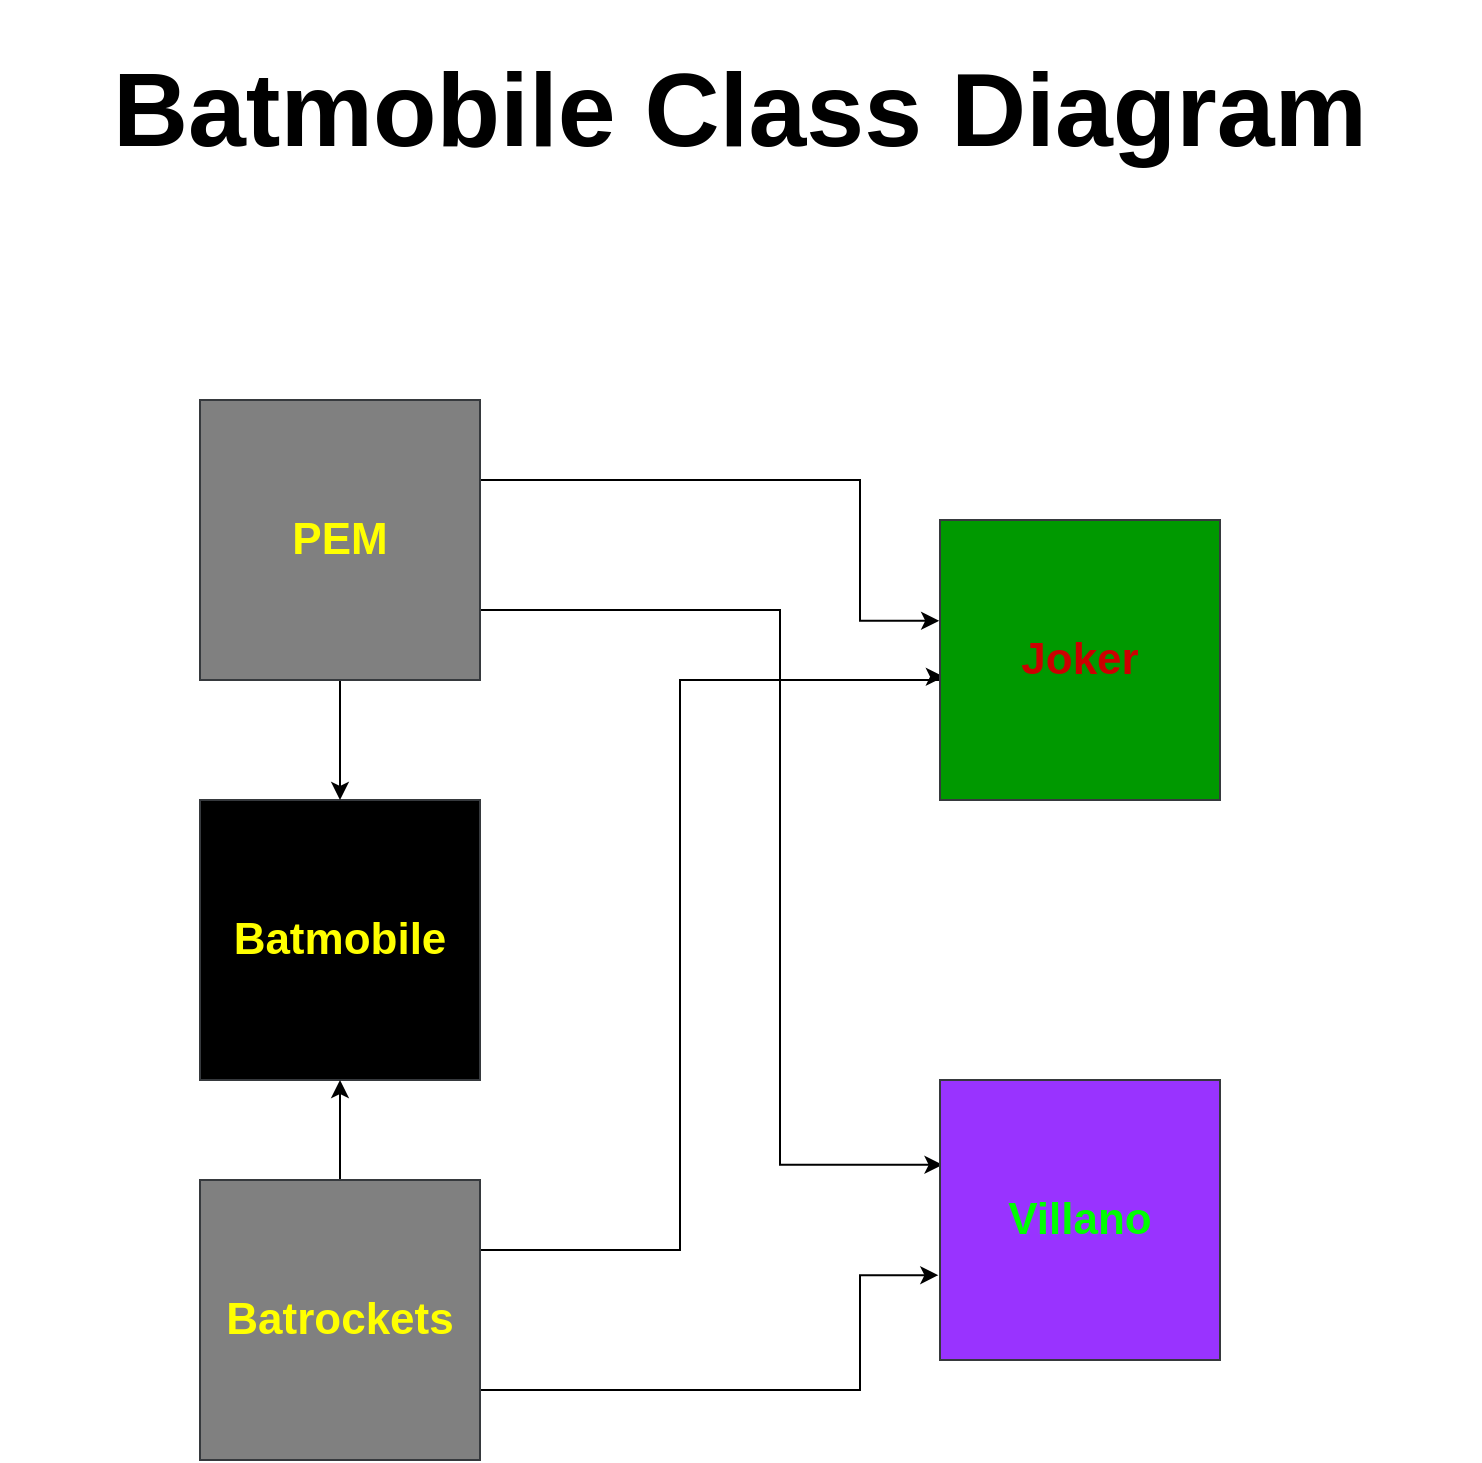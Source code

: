 <mxfile version="13.9.0" type="github">
  <diagram id="vL_EnNJz-udaRHQfMP_Z" name="Page-1">
    <mxGraphModel dx="1038" dy="523" grid="1" gridSize="10" guides="1" tooltips="1" connect="1" arrows="1" fold="1" page="1" pageScale="1" pageWidth="827" pageHeight="1169" math="0" shadow="0">
      <root>
        <mxCell id="0" />
        <mxCell id="1" parent="0" />
        <mxCell id="WP8NB6TWrdv5akPsZ2qc-1" value="&lt;font style=&quot;line-height: 140% ; font-size: 22px&quot; color=&quot;#ffff00&quot;&gt;&lt;b&gt;Batmobile&lt;/b&gt;&lt;/font&gt;" style="rounded=0;whiteSpace=wrap;html=1;strokeColor=#36393d;fillColor=#000000;" parent="1" vertex="1">
          <mxGeometry x="150" y="440" width="140" height="140" as="geometry" />
        </mxCell>
        <mxCell id="WP8NB6TWrdv5akPsZ2qc-4" value="&lt;b&gt;&lt;font style=&quot;font-size: 52px&quot;&gt;Batmobile Class Diagram&lt;/font&gt;&lt;/b&gt;" style="text;html=1;align=center;verticalAlign=middle;whiteSpace=wrap;rounded=0;" parent="1" vertex="1">
          <mxGeometry x="50" y="40" width="740" height="110" as="geometry" />
        </mxCell>
        <mxCell id="WP8NB6TWrdv5akPsZ2qc-9" style="edgeStyle=orthogonalEdgeStyle;rounded=0;orthogonalLoop=1;jettySize=auto;html=1;entryX=-0.003;entryY=0.36;entryDx=0;entryDy=0;entryPerimeter=0;" parent="1" source="WP8NB6TWrdv5akPsZ2qc-5" target="WP8NB6TWrdv5akPsZ2qc-7" edge="1">
          <mxGeometry relative="1" as="geometry">
            <Array as="points">
              <mxPoint x="480" y="280" />
              <mxPoint x="480" y="350" />
            </Array>
          </mxGeometry>
        </mxCell>
        <mxCell id="WP8NB6TWrdv5akPsZ2qc-11" style="edgeStyle=orthogonalEdgeStyle;rounded=0;orthogonalLoop=1;jettySize=auto;html=1;exitX=0.5;exitY=1;exitDx=0;exitDy=0;entryX=0.5;entryY=0;entryDx=0;entryDy=0;" parent="1" source="WP8NB6TWrdv5akPsZ2qc-5" target="WP8NB6TWrdv5akPsZ2qc-1" edge="1">
          <mxGeometry relative="1" as="geometry" />
        </mxCell>
        <mxCell id="WP8NB6TWrdv5akPsZ2qc-14" style="edgeStyle=orthogonalEdgeStyle;rounded=0;orthogonalLoop=1;jettySize=auto;html=1;exitX=1;exitY=0.75;exitDx=0;exitDy=0;entryX=0.009;entryY=0.303;entryDx=0;entryDy=0;entryPerimeter=0;" parent="1" source="WP8NB6TWrdv5akPsZ2qc-5" target="WP8NB6TWrdv5akPsZ2qc-8" edge="1">
          <mxGeometry relative="1" as="geometry">
            <mxPoint x="380" y="590" as="targetPoint" />
            <Array as="points">
              <mxPoint x="440" y="345" />
              <mxPoint x="440" y="622" />
            </Array>
          </mxGeometry>
        </mxCell>
        <mxCell id="WP8NB6TWrdv5akPsZ2qc-5" value="&lt;font style=&quot;line-height: 140% ; font-size: 22px&quot; color=&quot;#ffff00&quot;&gt;&lt;b&gt;PEM&lt;/b&gt;&lt;/font&gt;" style="rounded=0;whiteSpace=wrap;html=1;strokeColor=#36393d;fillColor=#808080;" parent="1" vertex="1">
          <mxGeometry x="150" y="240" width="140" height="140" as="geometry" />
        </mxCell>
        <mxCell id="WP8NB6TWrdv5akPsZ2qc-12" style="edgeStyle=orthogonalEdgeStyle;rounded=0;orthogonalLoop=1;jettySize=auto;html=1;exitX=0.5;exitY=0;exitDx=0;exitDy=0;entryX=0.5;entryY=1;entryDx=0;entryDy=0;" parent="1" source="WP8NB6TWrdv5akPsZ2qc-6" target="WP8NB6TWrdv5akPsZ2qc-1" edge="1">
          <mxGeometry relative="1" as="geometry" />
        </mxCell>
        <mxCell id="WP8NB6TWrdv5akPsZ2qc-15" style="edgeStyle=orthogonalEdgeStyle;rounded=0;orthogonalLoop=1;jettySize=auto;html=1;exitX=1;exitY=0.25;exitDx=0;exitDy=0;entryX=0.014;entryY=0.56;entryDx=0;entryDy=0;entryPerimeter=0;" parent="1" source="WP8NB6TWrdv5akPsZ2qc-6" target="WP8NB6TWrdv5akPsZ2qc-7" edge="1">
          <mxGeometry relative="1" as="geometry">
            <Array as="points">
              <mxPoint x="390" y="665" />
              <mxPoint x="390" y="380" />
              <mxPoint x="520" y="380" />
              <mxPoint x="520" y="378" />
            </Array>
          </mxGeometry>
        </mxCell>
        <mxCell id="WP8NB6TWrdv5akPsZ2qc-18" style="edgeStyle=orthogonalEdgeStyle;rounded=0;orthogonalLoop=1;jettySize=auto;html=1;exitX=1;exitY=0.75;exitDx=0;exitDy=0;entryX=-0.006;entryY=0.697;entryDx=0;entryDy=0;entryPerimeter=0;" parent="1" source="WP8NB6TWrdv5akPsZ2qc-6" target="WP8NB6TWrdv5akPsZ2qc-8" edge="1">
          <mxGeometry relative="1" as="geometry">
            <Array as="points">
              <mxPoint x="480" y="735" />
              <mxPoint x="480" y="678" />
            </Array>
          </mxGeometry>
        </mxCell>
        <mxCell id="WP8NB6TWrdv5akPsZ2qc-6" value="&lt;font style=&quot;line-height: 140% ; font-size: 22px&quot; color=&quot;#ffff00&quot;&gt;&lt;b&gt;Batrockets&lt;/b&gt;&lt;/font&gt;" style="rounded=0;whiteSpace=wrap;html=1;strokeColor=#36393d;fillColor=#808080;" parent="1" vertex="1">
          <mxGeometry x="150" y="630" width="140" height="140" as="geometry" />
        </mxCell>
        <mxCell id="WP8NB6TWrdv5akPsZ2qc-7" value="&lt;font style=&quot;line-height: 140% ; font-size: 22px&quot; color=&quot;#cc0000&quot;&gt;&lt;b&gt;Joker&lt;/b&gt;&lt;/font&gt;" style="rounded=0;whiteSpace=wrap;html=1;strokeColor=#36393d;fillColor=#009900;" parent="1" vertex="1">
          <mxGeometry x="520" y="300" width="140" height="140" as="geometry" />
        </mxCell>
        <mxCell id="WP8NB6TWrdv5akPsZ2qc-8" value="&lt;font style=&quot;line-height: 140% ; font-size: 22px&quot; color=&quot;#00ff00&quot;&gt;&lt;b&gt;Villano&lt;/b&gt;&lt;/font&gt;" style="rounded=0;whiteSpace=wrap;html=1;strokeColor=#36393d;fillColor=#9933FF;" parent="1" vertex="1">
          <mxGeometry x="520" y="580" width="140" height="140" as="geometry" />
        </mxCell>
      </root>
    </mxGraphModel>
  </diagram>
</mxfile>
